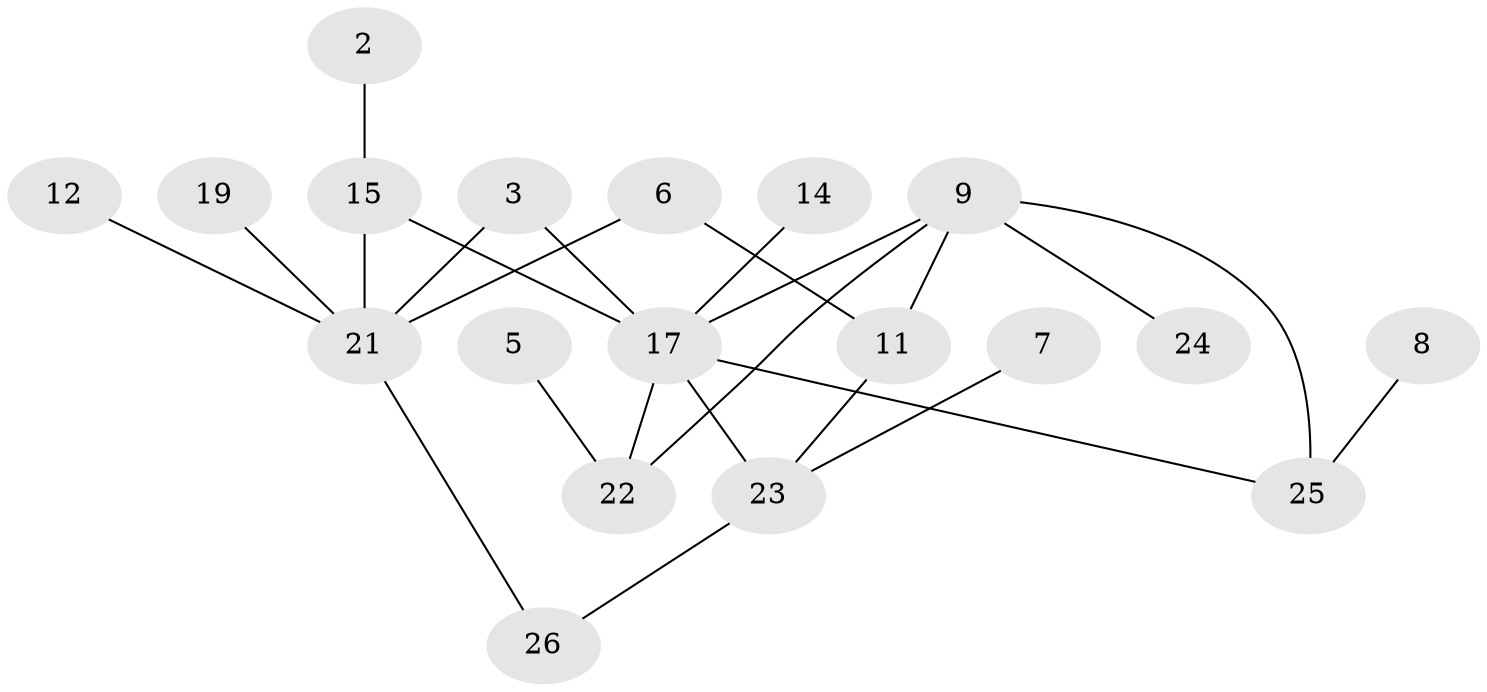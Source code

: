 // original degree distribution, {3: 0.13725490196078433, 0: 0.11764705882352941, 2: 0.3137254901960784, 4: 0.058823529411764705, 5: 0.058823529411764705, 1: 0.29411764705882354, 7: 0.0196078431372549}
// Generated by graph-tools (version 1.1) at 2025/25/03/09/25 03:25:18]
// undirected, 19 vertices, 24 edges
graph export_dot {
graph [start="1"]
  node [color=gray90,style=filled];
  2;
  3;
  5;
  6;
  7;
  8;
  9;
  11;
  12;
  14;
  15;
  17;
  19;
  21;
  22;
  23;
  24;
  25;
  26;
  2 -- 15 [weight=1.0];
  3 -- 17 [weight=1.0];
  3 -- 21 [weight=1.0];
  5 -- 22 [weight=1.0];
  6 -- 11 [weight=1.0];
  6 -- 21 [weight=1.0];
  7 -- 23 [weight=1.0];
  8 -- 25 [weight=1.0];
  9 -- 11 [weight=1.0];
  9 -- 17 [weight=2.0];
  9 -- 22 [weight=1.0];
  9 -- 24 [weight=1.0];
  9 -- 25 [weight=1.0];
  11 -- 23 [weight=1.0];
  12 -- 21 [weight=1.0];
  14 -- 17 [weight=1.0];
  15 -- 17 [weight=1.0];
  15 -- 21 [weight=1.0];
  17 -- 22 [weight=1.0];
  17 -- 23 [weight=2.0];
  17 -- 25 [weight=1.0];
  19 -- 21 [weight=1.0];
  21 -- 26 [weight=1.0];
  23 -- 26 [weight=1.0];
}
